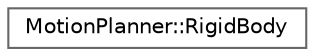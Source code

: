 digraph "Graphical Class Hierarchy"
{
 // LATEX_PDF_SIZE
  bgcolor="transparent";
  edge [fontname=Helvetica,fontsize=10,labelfontname=Helvetica,labelfontsize=10];
  node [fontname=Helvetica,fontsize=10,shape=box,height=0.2,width=0.4];
  rankdir="LR";
  Node0 [label="MotionPlanner::RigidBody",height=0.2,width=0.4,color="grey40", fillcolor="white", style="filled",URL="$class_motion_planner_1_1_rigid_body.html",tooltip=" "];
}
